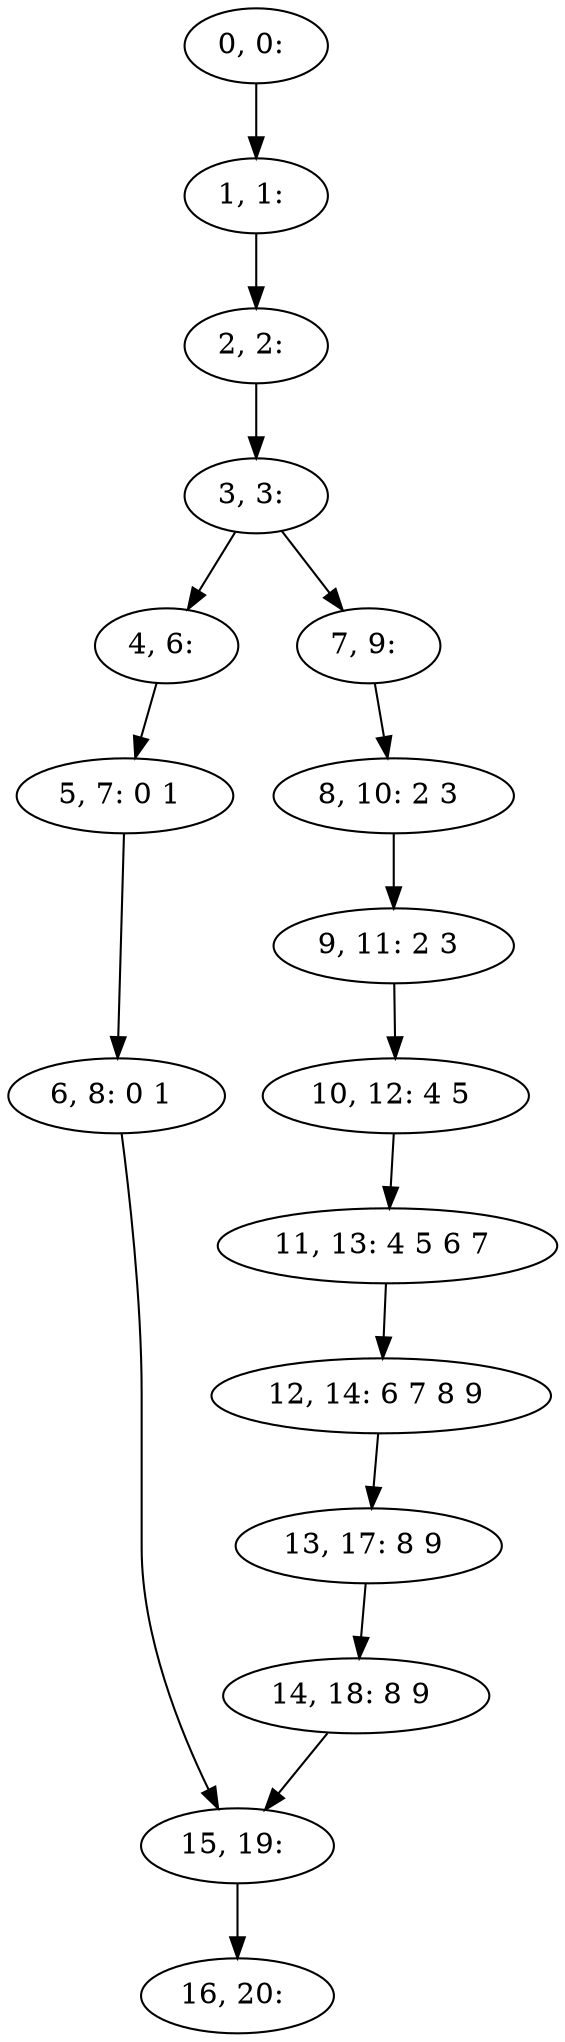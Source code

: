 digraph G {
0[label="0, 0: "];
1[label="1, 1: "];
2[label="2, 2: "];
3[label="3, 3: "];
4[label="4, 6: "];
5[label="5, 7: 0 1 "];
6[label="6, 8: 0 1 "];
7[label="7, 9: "];
8[label="8, 10: 2 3 "];
9[label="9, 11: 2 3 "];
10[label="10, 12: 4 5 "];
11[label="11, 13: 4 5 6 7 "];
12[label="12, 14: 6 7 8 9 "];
13[label="13, 17: 8 9 "];
14[label="14, 18: 8 9 "];
15[label="15, 19: "];
16[label="16, 20: "];
0->1 ;
1->2 ;
2->3 ;
3->4 ;
3->7 ;
4->5 ;
5->6 ;
6->15 ;
7->8 ;
8->9 ;
9->10 ;
10->11 ;
11->12 ;
12->13 ;
13->14 ;
14->15 ;
15->16 ;
}

